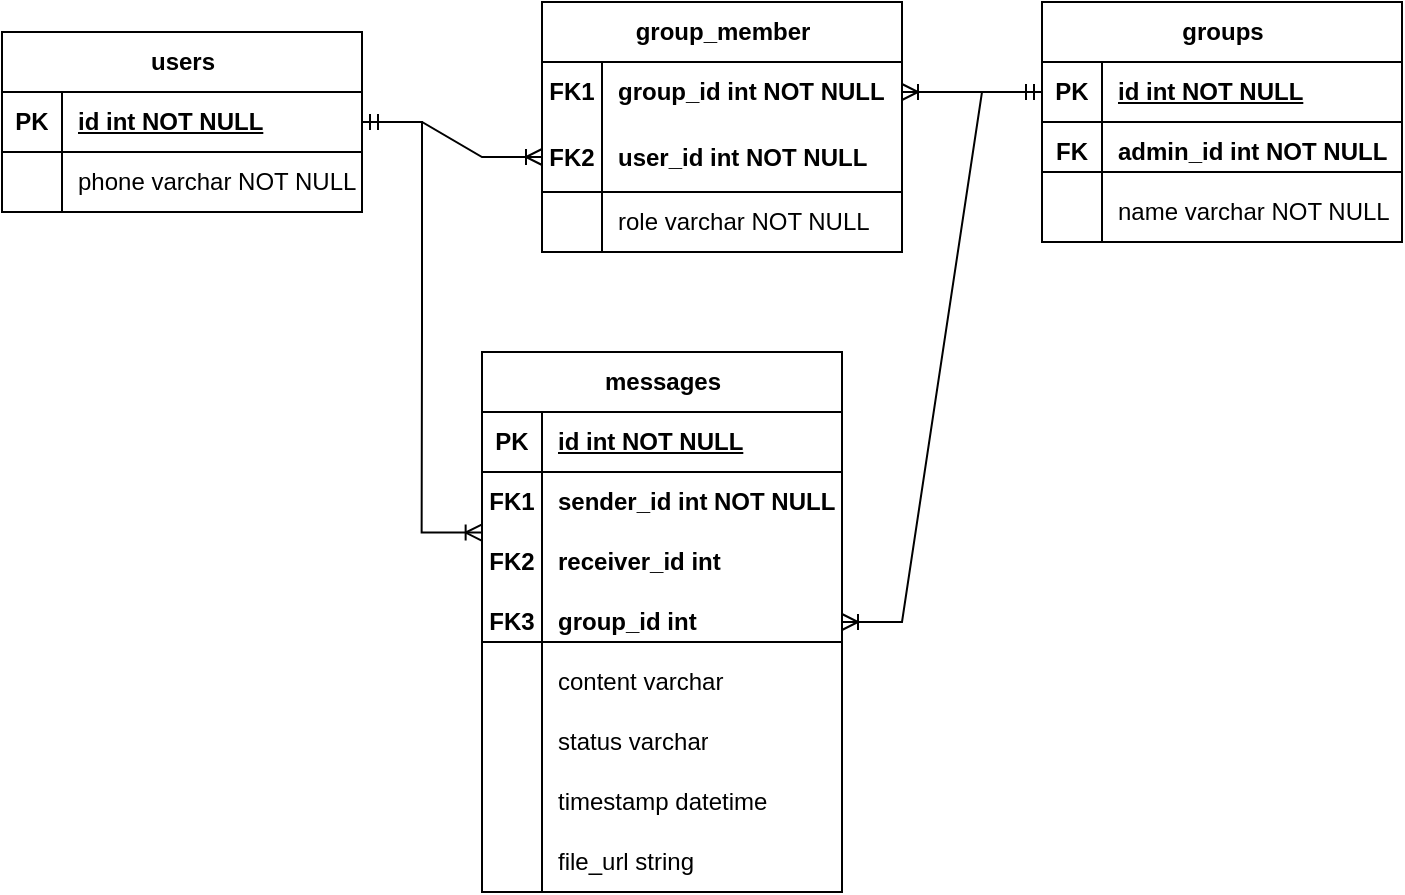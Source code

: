 <mxfile version="21.0.2" type="device"><diagram id="R2lEEEUBdFMjLlhIrx00" name="Page-1"><mxGraphModel dx="819" dy="432" grid="1" gridSize="10" guides="1" tooltips="1" connect="1" arrows="1" fold="1" page="1" pageScale="1" pageWidth="850" pageHeight="1100" math="0" shadow="0" extFonts="Permanent Marker^https://fonts.googleapis.com/css?family=Permanent+Marker"><root><mxCell id="0"/><mxCell id="1" parent="0"/><mxCell id="COc1OZl6MhcLjmb2xjJF-1" value="users" style="shape=table;startSize=30;container=1;collapsible=1;childLayout=tableLayout;fixedRows=1;rowLines=0;fontStyle=1;align=center;resizeLast=1;html=1;" vertex="1" parent="1"><mxGeometry x="20" y="40" width="180" height="90" as="geometry"/></mxCell><mxCell id="COc1OZl6MhcLjmb2xjJF-2" value="" style="shape=tableRow;horizontal=0;startSize=0;swimlaneHead=0;swimlaneBody=0;fillColor=none;collapsible=0;dropTarget=0;points=[[0,0.5],[1,0.5]];portConstraint=eastwest;top=0;left=0;right=0;bottom=1;" vertex="1" parent="COc1OZl6MhcLjmb2xjJF-1"><mxGeometry y="30" width="180" height="30" as="geometry"/></mxCell><mxCell id="COc1OZl6MhcLjmb2xjJF-3" value="PK" style="shape=partialRectangle;connectable=0;fillColor=none;top=0;left=0;bottom=0;right=0;fontStyle=1;overflow=hidden;whiteSpace=wrap;html=1;" vertex="1" parent="COc1OZl6MhcLjmb2xjJF-2"><mxGeometry width="30" height="30" as="geometry"><mxRectangle width="30" height="30" as="alternateBounds"/></mxGeometry></mxCell><mxCell id="COc1OZl6MhcLjmb2xjJF-4" value="id int NOT NULL" style="shape=partialRectangle;connectable=0;fillColor=none;top=0;left=0;bottom=0;right=0;align=left;spacingLeft=6;fontStyle=5;overflow=hidden;whiteSpace=wrap;html=1;" vertex="1" parent="COc1OZl6MhcLjmb2xjJF-2"><mxGeometry x="30" width="150" height="30" as="geometry"><mxRectangle width="150" height="30" as="alternateBounds"/></mxGeometry></mxCell><mxCell id="COc1OZl6MhcLjmb2xjJF-5" value="" style="shape=tableRow;horizontal=0;startSize=0;swimlaneHead=0;swimlaneBody=0;fillColor=none;collapsible=0;dropTarget=0;points=[[0,0.5],[1,0.5]];portConstraint=eastwest;top=0;left=0;right=0;bottom=0;" vertex="1" parent="COc1OZl6MhcLjmb2xjJF-1"><mxGeometry y="60" width="180" height="30" as="geometry"/></mxCell><mxCell id="COc1OZl6MhcLjmb2xjJF-6" value="" style="shape=partialRectangle;connectable=0;fillColor=none;top=0;left=0;bottom=0;right=0;editable=1;overflow=hidden;whiteSpace=wrap;html=1;" vertex="1" parent="COc1OZl6MhcLjmb2xjJF-5"><mxGeometry width="30" height="30" as="geometry"><mxRectangle width="30" height="30" as="alternateBounds"/></mxGeometry></mxCell><mxCell id="COc1OZl6MhcLjmb2xjJF-7" value="phone varchar NOT NULL" style="shape=partialRectangle;connectable=0;fillColor=none;top=0;left=0;bottom=0;right=0;align=left;spacingLeft=6;overflow=hidden;whiteSpace=wrap;html=1;" vertex="1" parent="COc1OZl6MhcLjmb2xjJF-5"><mxGeometry x="30" width="150" height="30" as="geometry"><mxRectangle width="150" height="30" as="alternateBounds"/></mxGeometry></mxCell><mxCell id="COc1OZl6MhcLjmb2xjJF-14" value="messages" style="shape=table;startSize=30;container=1;collapsible=1;childLayout=tableLayout;fixedRows=1;rowLines=0;fontStyle=1;align=center;resizeLast=1;html=1;movable=0;resizable=0;rotatable=0;deletable=0;editable=0;locked=1;connectable=0;" vertex="1" parent="1"><mxGeometry x="260" y="200" width="180" height="270" as="geometry"/></mxCell><mxCell id="COc1OZl6MhcLjmb2xjJF-15" value="" style="shape=tableRow;horizontal=0;startSize=0;swimlaneHead=0;swimlaneBody=0;fillColor=none;collapsible=0;dropTarget=0;points=[[0,0.5],[1,0.5]];portConstraint=eastwest;top=0;left=0;right=0;bottom=1;" vertex="1" parent="COc1OZl6MhcLjmb2xjJF-14"><mxGeometry y="30" width="180" height="30" as="geometry"/></mxCell><mxCell id="COc1OZl6MhcLjmb2xjJF-16" value="PK" style="shape=partialRectangle;connectable=0;fillColor=none;top=0;left=0;bottom=0;right=0;fontStyle=1;overflow=hidden;whiteSpace=wrap;html=1;" vertex="1" parent="COc1OZl6MhcLjmb2xjJF-15"><mxGeometry width="30" height="30" as="geometry"><mxRectangle width="30" height="30" as="alternateBounds"/></mxGeometry></mxCell><mxCell id="COc1OZl6MhcLjmb2xjJF-17" value="id int NOT NULL" style="shape=partialRectangle;connectable=0;fillColor=none;top=0;left=0;bottom=0;right=0;align=left;spacingLeft=6;fontStyle=5;overflow=hidden;whiteSpace=wrap;html=1;" vertex="1" parent="COc1OZl6MhcLjmb2xjJF-15"><mxGeometry x="30" width="150" height="30" as="geometry"><mxRectangle width="150" height="30" as="alternateBounds"/></mxGeometry></mxCell><mxCell id="COc1OZl6MhcLjmb2xjJF-18" value="" style="shape=tableRow;horizontal=0;startSize=0;swimlaneHead=0;swimlaneBody=0;fillColor=none;collapsible=0;dropTarget=0;points=[[0,0.5],[1,0.5]];portConstraint=eastwest;top=0;left=0;right=0;bottom=0;" vertex="1" parent="COc1OZl6MhcLjmb2xjJF-14"><mxGeometry y="60" width="180" height="30" as="geometry"/></mxCell><mxCell id="COc1OZl6MhcLjmb2xjJF-19" value="&lt;b&gt;FK1&lt;/b&gt;" style="shape=partialRectangle;connectable=0;fillColor=none;top=0;left=0;bottom=0;right=0;editable=1;overflow=hidden;whiteSpace=wrap;html=1;" vertex="1" parent="COc1OZl6MhcLjmb2xjJF-18"><mxGeometry width="30" height="30" as="geometry"><mxRectangle width="30" height="30" as="alternateBounds"/></mxGeometry></mxCell><mxCell id="COc1OZl6MhcLjmb2xjJF-20" value="&lt;b&gt;sender_id int NOT NULL&lt;/b&gt;" style="shape=partialRectangle;connectable=0;fillColor=none;top=0;left=0;bottom=0;right=0;align=left;spacingLeft=6;overflow=hidden;whiteSpace=wrap;html=1;" vertex="1" parent="COc1OZl6MhcLjmb2xjJF-18"><mxGeometry x="30" width="150" height="30" as="geometry"><mxRectangle width="150" height="30" as="alternateBounds"/></mxGeometry></mxCell><mxCell id="COc1OZl6MhcLjmb2xjJF-21" value="" style="shape=tableRow;horizontal=0;startSize=0;swimlaneHead=0;swimlaneBody=0;fillColor=none;collapsible=0;dropTarget=0;points=[[0,0.5],[1,0.5]];portConstraint=eastwest;top=0;left=0;right=0;bottom=0;" vertex="1" parent="COc1OZl6MhcLjmb2xjJF-14"><mxGeometry y="90" width="180" height="30" as="geometry"/></mxCell><mxCell id="COc1OZl6MhcLjmb2xjJF-22" value="&lt;b&gt;FK2&lt;/b&gt;" style="shape=partialRectangle;connectable=0;fillColor=none;top=0;left=0;bottom=0;right=0;editable=1;overflow=hidden;whiteSpace=wrap;html=1;" vertex="1" parent="COc1OZl6MhcLjmb2xjJF-21"><mxGeometry width="30" height="30" as="geometry"><mxRectangle width="30" height="30" as="alternateBounds"/></mxGeometry></mxCell><mxCell id="COc1OZl6MhcLjmb2xjJF-23" value="&lt;b&gt;receiver_id int&amp;nbsp;&lt;/b&gt;" style="shape=partialRectangle;connectable=0;fillColor=none;top=0;left=0;bottom=0;right=0;align=left;spacingLeft=6;overflow=hidden;whiteSpace=wrap;html=1;" vertex="1" parent="COc1OZl6MhcLjmb2xjJF-21"><mxGeometry x="30" width="150" height="30" as="geometry"><mxRectangle width="150" height="30" as="alternateBounds"/></mxGeometry></mxCell><mxCell id="COc1OZl6MhcLjmb2xjJF-24" value="" style="shape=tableRow;horizontal=0;startSize=0;swimlaneHead=0;swimlaneBody=0;fillColor=none;collapsible=0;dropTarget=0;points=[[0,0.5],[1,0.5]];portConstraint=eastwest;top=0;left=0;right=0;bottom=0;" vertex="1" parent="COc1OZl6MhcLjmb2xjJF-14"><mxGeometry y="120" width="180" height="30" as="geometry"/></mxCell><mxCell id="COc1OZl6MhcLjmb2xjJF-25" value="FK3" style="shape=partialRectangle;connectable=0;fillColor=none;top=0;left=0;bottom=0;right=0;editable=1;overflow=hidden;whiteSpace=wrap;html=1;fontStyle=1" vertex="1" parent="COc1OZl6MhcLjmb2xjJF-24"><mxGeometry width="30" height="30" as="geometry"><mxRectangle width="30" height="30" as="alternateBounds"/></mxGeometry></mxCell><mxCell id="COc1OZl6MhcLjmb2xjJF-26" value="group_id int&amp;nbsp;" style="shape=partialRectangle;connectable=0;fillColor=none;top=0;left=0;bottom=0;right=0;align=left;spacingLeft=6;overflow=hidden;whiteSpace=wrap;html=1;fontStyle=1" vertex="1" parent="COc1OZl6MhcLjmb2xjJF-24"><mxGeometry x="30" width="150" height="30" as="geometry"><mxRectangle width="150" height="30" as="alternateBounds"/></mxGeometry></mxCell><mxCell id="COc1OZl6MhcLjmb2xjJF-27" style="shape=tableRow;horizontal=0;startSize=0;swimlaneHead=0;swimlaneBody=0;fillColor=none;collapsible=0;dropTarget=0;points=[[0,0.5],[1,0.5]];portConstraint=eastwest;top=0;left=0;right=0;bottom=0;" vertex="1" parent="COc1OZl6MhcLjmb2xjJF-14"><mxGeometry y="150" width="180" height="30" as="geometry"/></mxCell><mxCell id="COc1OZl6MhcLjmb2xjJF-28" value="&lt;span style=&quot;white-space: pre;&quot;&gt;&#9;&lt;/span&gt;" style="shape=partialRectangle;connectable=0;fillColor=none;top=0;left=0;bottom=0;right=0;editable=1;overflow=hidden;whiteSpace=wrap;html=1;fontStyle=1" vertex="1" parent="COc1OZl6MhcLjmb2xjJF-27"><mxGeometry width="30" height="30" as="geometry"><mxRectangle width="30" height="30" as="alternateBounds"/></mxGeometry></mxCell><mxCell id="COc1OZl6MhcLjmb2xjJF-29" value="&lt;span style=&quot;font-weight: normal;&quot;&gt;content varchar&lt;/span&gt;" style="shape=partialRectangle;connectable=0;fillColor=none;top=0;left=0;bottom=0;right=0;align=left;spacingLeft=6;overflow=hidden;whiteSpace=wrap;html=1;fontStyle=1" vertex="1" parent="COc1OZl6MhcLjmb2xjJF-27"><mxGeometry x="30" width="150" height="30" as="geometry"><mxRectangle width="150" height="30" as="alternateBounds"/></mxGeometry></mxCell><mxCell id="COc1OZl6MhcLjmb2xjJF-30" style="shape=tableRow;horizontal=0;startSize=0;swimlaneHead=0;swimlaneBody=0;fillColor=none;collapsible=0;dropTarget=0;points=[[0,0.5],[1,0.5]];portConstraint=eastwest;top=0;left=0;right=0;bottom=0;" vertex="1" parent="COc1OZl6MhcLjmb2xjJF-14"><mxGeometry y="180" width="180" height="30" as="geometry"/></mxCell><mxCell id="COc1OZl6MhcLjmb2xjJF-31" style="shape=partialRectangle;connectable=0;fillColor=none;top=0;left=0;bottom=0;right=0;editable=1;overflow=hidden;whiteSpace=wrap;html=1;fontStyle=1" vertex="1" parent="COc1OZl6MhcLjmb2xjJF-30"><mxGeometry width="30" height="30" as="geometry"><mxRectangle width="30" height="30" as="alternateBounds"/></mxGeometry></mxCell><mxCell id="COc1OZl6MhcLjmb2xjJF-32" value="&lt;span style=&quot;font-weight: normal;&quot;&gt;status varchar&lt;/span&gt;" style="shape=partialRectangle;connectable=0;fillColor=none;top=0;left=0;bottom=0;right=0;align=left;spacingLeft=6;overflow=hidden;whiteSpace=wrap;html=1;fontStyle=1" vertex="1" parent="COc1OZl6MhcLjmb2xjJF-30"><mxGeometry x="30" width="150" height="30" as="geometry"><mxRectangle width="150" height="30" as="alternateBounds"/></mxGeometry></mxCell><mxCell id="COc1OZl6MhcLjmb2xjJF-33" style="shape=tableRow;horizontal=0;startSize=0;swimlaneHead=0;swimlaneBody=0;fillColor=none;collapsible=0;dropTarget=0;points=[[0,0.5],[1,0.5]];portConstraint=eastwest;top=0;left=0;right=0;bottom=0;" vertex="1" parent="COc1OZl6MhcLjmb2xjJF-14"><mxGeometry y="210" width="180" height="30" as="geometry"/></mxCell><mxCell id="COc1OZl6MhcLjmb2xjJF-34" style="shape=partialRectangle;connectable=0;fillColor=none;top=0;left=0;bottom=0;right=0;editable=1;overflow=hidden;whiteSpace=wrap;html=1;fontStyle=1" vertex="1" parent="COc1OZl6MhcLjmb2xjJF-33"><mxGeometry width="30" height="30" as="geometry"><mxRectangle width="30" height="30" as="alternateBounds"/></mxGeometry></mxCell><mxCell id="COc1OZl6MhcLjmb2xjJF-35" value="&lt;span style=&quot;font-weight: 400;&quot;&gt;timestamp datetime&amp;nbsp;&lt;/span&gt;" style="shape=partialRectangle;connectable=0;fillColor=none;top=0;left=0;bottom=0;right=0;align=left;spacingLeft=6;overflow=hidden;whiteSpace=wrap;html=1;fontStyle=1" vertex="1" parent="COc1OZl6MhcLjmb2xjJF-33"><mxGeometry x="30" width="150" height="30" as="geometry"><mxRectangle width="150" height="30" as="alternateBounds"/></mxGeometry></mxCell><mxCell id="COc1OZl6MhcLjmb2xjJF-36" style="shape=tableRow;horizontal=0;startSize=0;swimlaneHead=0;swimlaneBody=0;fillColor=none;collapsible=0;dropTarget=0;points=[[0,0.5],[1,0.5]];portConstraint=eastwest;top=0;left=0;right=0;bottom=0;" vertex="1" parent="COc1OZl6MhcLjmb2xjJF-14"><mxGeometry y="240" width="180" height="30" as="geometry"/></mxCell><mxCell id="COc1OZl6MhcLjmb2xjJF-37" style="shape=partialRectangle;connectable=0;fillColor=none;top=0;left=0;bottom=0;right=0;editable=1;overflow=hidden;whiteSpace=wrap;html=1;fontStyle=1" vertex="1" parent="COc1OZl6MhcLjmb2xjJF-36"><mxGeometry width="30" height="30" as="geometry"><mxRectangle width="30" height="30" as="alternateBounds"/></mxGeometry></mxCell><mxCell id="COc1OZl6MhcLjmb2xjJF-38" value="&lt;span style=&quot;font-weight: normal;&quot;&gt;file_url string&lt;/span&gt;" style="shape=partialRectangle;connectable=0;fillColor=none;top=0;left=0;bottom=0;right=0;align=left;spacingLeft=6;overflow=hidden;whiteSpace=wrap;html=1;fontStyle=1" vertex="1" parent="COc1OZl6MhcLjmb2xjJF-36"><mxGeometry x="30" width="150" height="30" as="geometry"><mxRectangle width="150" height="30" as="alternateBounds"/></mxGeometry></mxCell><mxCell id="COc1OZl6MhcLjmb2xjJF-42" value="" style="line;strokeWidth=1;rotatable=0;dashed=0;labelPosition=right;align=left;verticalAlign=middle;spacingTop=0;spacingLeft=6;points=[];portConstraint=eastwest;movable=0;resizable=0;deletable=0;editable=0;locked=1;connectable=0;" vertex="1" parent="1"><mxGeometry x="260" y="340" width="180" height="10" as="geometry"/></mxCell><mxCell id="COc1OZl6MhcLjmb2xjJF-43" value="groups" style="shape=table;startSize=30;container=1;collapsible=1;childLayout=tableLayout;fixedRows=1;rowLines=0;fontStyle=1;align=center;resizeLast=1;html=1;movable=1;resizable=1;rotatable=1;deletable=1;editable=1;locked=0;connectable=1;" vertex="1" parent="1"><mxGeometry x="540" y="25" width="180" height="120" as="geometry"><mxRectangle x="490" y="40" width="80" height="30" as="alternateBounds"/></mxGeometry></mxCell><mxCell id="COc1OZl6MhcLjmb2xjJF-44" value="" style="shape=tableRow;horizontal=0;startSize=0;swimlaneHead=0;swimlaneBody=0;fillColor=none;collapsible=0;dropTarget=0;points=[[0,0.5],[1,0.5]];portConstraint=eastwest;top=0;left=0;right=0;bottom=1;movable=1;resizable=1;rotatable=1;deletable=1;editable=1;locked=0;connectable=1;" vertex="1" parent="COc1OZl6MhcLjmb2xjJF-43"><mxGeometry y="30" width="180" height="30" as="geometry"/></mxCell><mxCell id="COc1OZl6MhcLjmb2xjJF-45" value="PK" style="shape=partialRectangle;connectable=1;fillColor=none;top=0;left=0;bottom=0;right=0;fontStyle=1;overflow=hidden;whiteSpace=wrap;html=1;movable=1;resizable=1;rotatable=1;deletable=1;editable=1;locked=0;" vertex="1" parent="COc1OZl6MhcLjmb2xjJF-44"><mxGeometry width="30" height="30" as="geometry"><mxRectangle width="30" height="30" as="alternateBounds"/></mxGeometry></mxCell><mxCell id="COc1OZl6MhcLjmb2xjJF-46" value="id int NOT NULL" style="shape=partialRectangle;connectable=1;fillColor=none;top=0;left=0;bottom=0;right=0;align=left;spacingLeft=6;fontStyle=5;overflow=hidden;whiteSpace=wrap;html=1;movable=1;resizable=1;rotatable=1;deletable=1;editable=1;locked=0;" vertex="1" parent="COc1OZl6MhcLjmb2xjJF-44"><mxGeometry x="30" width="150" height="30" as="geometry"><mxRectangle width="150" height="30" as="alternateBounds"/></mxGeometry></mxCell><mxCell id="COc1OZl6MhcLjmb2xjJF-47" value="" style="shape=tableRow;horizontal=0;startSize=0;swimlaneHead=0;swimlaneBody=0;fillColor=none;collapsible=0;dropTarget=0;points=[[0,0.5],[1,0.5]];portConstraint=eastwest;top=0;left=0;right=0;bottom=0;movable=1;resizable=1;rotatable=1;deletable=1;editable=1;locked=0;connectable=1;" vertex="1" parent="COc1OZl6MhcLjmb2xjJF-43"><mxGeometry y="60" width="180" height="30" as="geometry"/></mxCell><mxCell id="COc1OZl6MhcLjmb2xjJF-48" value="FK" style="shape=partialRectangle;connectable=1;fillColor=none;top=0;left=0;bottom=0;right=0;editable=1;overflow=hidden;whiteSpace=wrap;html=1;fontStyle=1;movable=1;resizable=1;rotatable=1;deletable=1;locked=0;" vertex="1" parent="COc1OZl6MhcLjmb2xjJF-47"><mxGeometry width="30" height="30" as="geometry"><mxRectangle width="30" height="30" as="alternateBounds"/></mxGeometry></mxCell><mxCell id="COc1OZl6MhcLjmb2xjJF-49" value="admin_id int NOT NULL" style="shape=partialRectangle;connectable=1;fillColor=none;top=0;left=0;bottom=0;right=0;align=left;spacingLeft=6;overflow=hidden;whiteSpace=wrap;html=1;fontStyle=1;movable=1;resizable=1;rotatable=1;deletable=1;editable=1;locked=0;" vertex="1" parent="COc1OZl6MhcLjmb2xjJF-47"><mxGeometry x="30" width="150" height="30" as="geometry"><mxRectangle width="150" height="30" as="alternateBounds"/></mxGeometry></mxCell><mxCell id="COc1OZl6MhcLjmb2xjJF-50" style="shape=tableRow;horizontal=0;startSize=0;swimlaneHead=0;swimlaneBody=0;fillColor=none;collapsible=0;dropTarget=0;points=[[0,0.5],[1,0.5]];portConstraint=eastwest;top=0;left=0;right=0;bottom=0;movable=1;resizable=1;rotatable=1;deletable=1;editable=1;locked=0;connectable=1;" vertex="1" parent="COc1OZl6MhcLjmb2xjJF-43"><mxGeometry y="90" width="180" height="30" as="geometry"/></mxCell><mxCell id="COc1OZl6MhcLjmb2xjJF-51" style="shape=partialRectangle;connectable=1;fillColor=none;top=0;left=0;bottom=0;right=0;editable=1;overflow=hidden;whiteSpace=wrap;html=1;movable=1;resizable=1;rotatable=1;deletable=1;locked=0;" vertex="1" parent="COc1OZl6MhcLjmb2xjJF-50"><mxGeometry width="30" height="30" as="geometry"><mxRectangle width="30" height="30" as="alternateBounds"/></mxGeometry></mxCell><mxCell id="COc1OZl6MhcLjmb2xjJF-52" value="name varchar NOT NULL" style="shape=partialRectangle;connectable=1;fillColor=none;top=0;left=0;bottom=0;right=0;align=left;spacingLeft=6;overflow=hidden;whiteSpace=wrap;html=1;movable=1;resizable=1;rotatable=1;deletable=1;editable=1;locked=0;" vertex="1" parent="COc1OZl6MhcLjmb2xjJF-50"><mxGeometry x="30" width="150" height="30" as="geometry"><mxRectangle width="150" height="30" as="alternateBounds"/></mxGeometry></mxCell><mxCell id="COc1OZl6MhcLjmb2xjJF-55" value="" style="line;strokeWidth=1;rotatable=1;dashed=0;labelPosition=right;align=left;verticalAlign=middle;spacingTop=0;spacingLeft=6;points=[];portConstraint=eastwest;movable=1;resizable=1;deletable=1;editable=1;locked=0;connectable=1;" vertex="1" parent="1"><mxGeometry x="540" y="105" width="180" height="10" as="geometry"/></mxCell><mxCell id="COc1OZl6MhcLjmb2xjJF-56" value="group_member" style="shape=table;startSize=30;container=1;collapsible=1;childLayout=tableLayout;fixedRows=1;rowLines=0;fontStyle=1;align=center;resizeLast=1;html=1;movable=1;resizable=1;rotatable=1;deletable=1;editable=1;locked=0;connectable=1;" vertex="1" parent="1"><mxGeometry x="290" y="25" width="180" height="125" as="geometry"/></mxCell><mxCell id="COc1OZl6MhcLjmb2xjJF-60" value="" style="shape=tableRow;horizontal=0;startSize=0;swimlaneHead=0;swimlaneBody=0;fillColor=none;collapsible=0;dropTarget=0;points=[[0,0.5],[1,0.5]];portConstraint=eastwest;top=0;left=0;right=0;bottom=0;movable=1;resizable=1;rotatable=1;deletable=1;editable=1;locked=0;connectable=1;" vertex="1" parent="COc1OZl6MhcLjmb2xjJF-56"><mxGeometry y="30" width="180" height="30" as="geometry"/></mxCell><mxCell id="COc1OZl6MhcLjmb2xjJF-61" value="&lt;b&gt;FK1&lt;/b&gt;" style="shape=partialRectangle;connectable=1;fillColor=none;top=0;left=0;bottom=0;right=0;editable=1;overflow=hidden;whiteSpace=wrap;html=1;movable=1;resizable=1;rotatable=1;deletable=1;locked=0;" vertex="1" parent="COc1OZl6MhcLjmb2xjJF-60"><mxGeometry width="30" height="30" as="geometry"><mxRectangle width="30" height="30" as="alternateBounds"/></mxGeometry></mxCell><mxCell id="COc1OZl6MhcLjmb2xjJF-62" value="&lt;b&gt;group_id int NOT NULL&lt;/b&gt;" style="shape=partialRectangle;connectable=1;fillColor=none;top=0;left=0;bottom=0;right=0;align=left;spacingLeft=6;overflow=hidden;whiteSpace=wrap;html=1;movable=1;resizable=1;rotatable=1;deletable=1;editable=1;locked=0;" vertex="1" parent="COc1OZl6MhcLjmb2xjJF-60"><mxGeometry x="30" width="150" height="30" as="geometry"><mxRectangle width="150" height="30" as="alternateBounds"/></mxGeometry></mxCell><mxCell id="COc1OZl6MhcLjmb2xjJF-63" value="" style="shape=tableRow;horizontal=0;startSize=0;swimlaneHead=0;swimlaneBody=0;fillColor=none;collapsible=0;dropTarget=0;points=[[0,0.5],[1,0.5]];portConstraint=eastwest;top=0;left=0;right=0;bottom=0;movable=1;resizable=1;rotatable=1;deletable=1;editable=1;locked=0;connectable=1;" vertex="1" parent="COc1OZl6MhcLjmb2xjJF-56"><mxGeometry y="60" width="180" height="35" as="geometry"/></mxCell><mxCell id="COc1OZl6MhcLjmb2xjJF-64" value="&lt;b&gt;FK2&lt;/b&gt;" style="shape=partialRectangle;connectable=1;fillColor=none;top=0;left=0;bottom=0;right=0;editable=1;overflow=hidden;whiteSpace=wrap;html=1;movable=1;resizable=1;rotatable=1;deletable=1;locked=0;" vertex="1" parent="COc1OZl6MhcLjmb2xjJF-63"><mxGeometry width="30" height="35" as="geometry"><mxRectangle width="30" height="35" as="alternateBounds"/></mxGeometry></mxCell><mxCell id="COc1OZl6MhcLjmb2xjJF-65" value="&lt;b&gt;user_id int NOT NULL&amp;nbsp;&lt;/b&gt;" style="shape=partialRectangle;connectable=1;fillColor=none;top=0;left=0;bottom=0;right=0;align=left;spacingLeft=6;overflow=hidden;whiteSpace=wrap;html=1;movable=1;resizable=1;rotatable=1;deletable=1;editable=1;locked=0;" vertex="1" parent="COc1OZl6MhcLjmb2xjJF-63"><mxGeometry x="30" width="150" height="35" as="geometry"><mxRectangle width="150" height="35" as="alternateBounds"/></mxGeometry></mxCell><mxCell id="COc1OZl6MhcLjmb2xjJF-69" style="shape=tableRow;horizontal=0;startSize=0;swimlaneHead=0;swimlaneBody=0;fillColor=none;collapsible=0;dropTarget=0;points=[[0,0.5],[1,0.5]];portConstraint=eastwest;top=0;left=0;right=0;bottom=0;movable=1;resizable=1;rotatable=1;deletable=1;editable=1;locked=0;connectable=1;" vertex="1" parent="COc1OZl6MhcLjmb2xjJF-56"><mxGeometry y="95" width="180" height="30" as="geometry"/></mxCell><mxCell id="COc1OZl6MhcLjmb2xjJF-70" value="&lt;span style=&quot;white-space: pre;&quot;&gt;&#9;&lt;/span&gt;" style="shape=partialRectangle;connectable=1;fillColor=none;top=0;left=0;bottom=0;right=0;editable=1;overflow=hidden;whiteSpace=wrap;html=1;fontStyle=1;movable=1;resizable=1;rotatable=1;deletable=1;locked=0;" vertex="1" parent="COc1OZl6MhcLjmb2xjJF-69"><mxGeometry width="30" height="30" as="geometry"><mxRectangle width="30" height="30" as="alternateBounds"/></mxGeometry></mxCell><mxCell id="COc1OZl6MhcLjmb2xjJF-71" value="&lt;span style=&quot;font-weight: normal;&quot;&gt;role varchar NOT NULL&lt;/span&gt;" style="shape=partialRectangle;connectable=1;fillColor=none;top=0;left=0;bottom=0;right=0;align=left;spacingLeft=6;overflow=hidden;whiteSpace=wrap;html=1;fontStyle=1;movable=1;resizable=1;rotatable=1;deletable=1;editable=1;locked=0;" vertex="1" parent="COc1OZl6MhcLjmb2xjJF-69"><mxGeometry x="30" width="150" height="30" as="geometry"><mxRectangle width="150" height="30" as="alternateBounds"/></mxGeometry></mxCell><mxCell id="COc1OZl6MhcLjmb2xjJF-81" value="" style="line;strokeWidth=1;rotatable=1;dashed=0;labelPosition=right;align=left;verticalAlign=middle;spacingTop=0;spacingLeft=6;points=[];portConstraint=eastwest;movable=1;resizable=1;deletable=1;editable=1;locked=0;connectable=1;" vertex="1" parent="1"><mxGeometry x="290" y="115" width="180" height="10" as="geometry"/></mxCell><mxCell id="COc1OZl6MhcLjmb2xjJF-85" value="" style="edgeStyle=entityRelationEdgeStyle;fontSize=12;html=1;endArrow=ERoneToMany;startArrow=ERmandOne;rounded=0;exitX=1;exitY=0.5;exitDx=0;exitDy=0;entryX=-0.001;entryY=1.01;entryDx=0;entryDy=0;entryPerimeter=0;" edge="1" parent="1" source="COc1OZl6MhcLjmb2xjJF-2" target="COc1OZl6MhcLjmb2xjJF-18"><mxGeometry width="100" height="100" relative="1" as="geometry"><mxPoint x="180" y="270" as="sourcePoint"/><mxPoint x="280" y="170" as="targetPoint"/></mxGeometry></mxCell><mxCell id="COc1OZl6MhcLjmb2xjJF-87" value="" style="edgeStyle=entityRelationEdgeStyle;fontSize=12;html=1;endArrow=ERoneToMany;startArrow=ERmandOne;rounded=0;exitX=1;exitY=0.5;exitDx=0;exitDy=0;entryX=0;entryY=0.5;entryDx=0;entryDy=0;" edge="1" parent="1" source="COc1OZl6MhcLjmb2xjJF-2" target="COc1OZl6MhcLjmb2xjJF-64"><mxGeometry width="100" height="100" relative="1" as="geometry"><mxPoint x="210" y="95" as="sourcePoint"/><mxPoint x="270" y="315" as="targetPoint"/></mxGeometry></mxCell><mxCell id="COc1OZl6MhcLjmb2xjJF-88" value="" style="edgeStyle=entityRelationEdgeStyle;fontSize=12;html=1;endArrow=ERoneToMany;startArrow=ERmandOne;rounded=0;exitX=0;exitY=0.5;exitDx=0;exitDy=0;" edge="1" parent="1" source="COc1OZl6MhcLjmb2xjJF-45" target="COc1OZl6MhcLjmb2xjJF-62"><mxGeometry width="100" height="100" relative="1" as="geometry"><mxPoint x="210" y="95" as="sourcePoint"/><mxPoint x="300" y="113" as="targetPoint"/></mxGeometry></mxCell><mxCell id="COc1OZl6MhcLjmb2xjJF-93" value="" style="edgeStyle=entityRelationEdgeStyle;fontSize=12;html=1;endArrow=ERoneToMany;startArrow=ERmandOne;rounded=0;entryX=1;entryY=0.5;entryDx=0;entryDy=0;exitX=0;exitY=0.5;exitDx=0;exitDy=0;" edge="1" parent="1" source="COc1OZl6MhcLjmb2xjJF-45" target="COc1OZl6MhcLjmb2xjJF-24"><mxGeometry width="100" height="100" relative="1" as="geometry"><mxPoint x="530" y="130" as="sourcePoint"/><mxPoint x="520" y="220" as="targetPoint"/></mxGeometry></mxCell></root></mxGraphModel></diagram></mxfile>